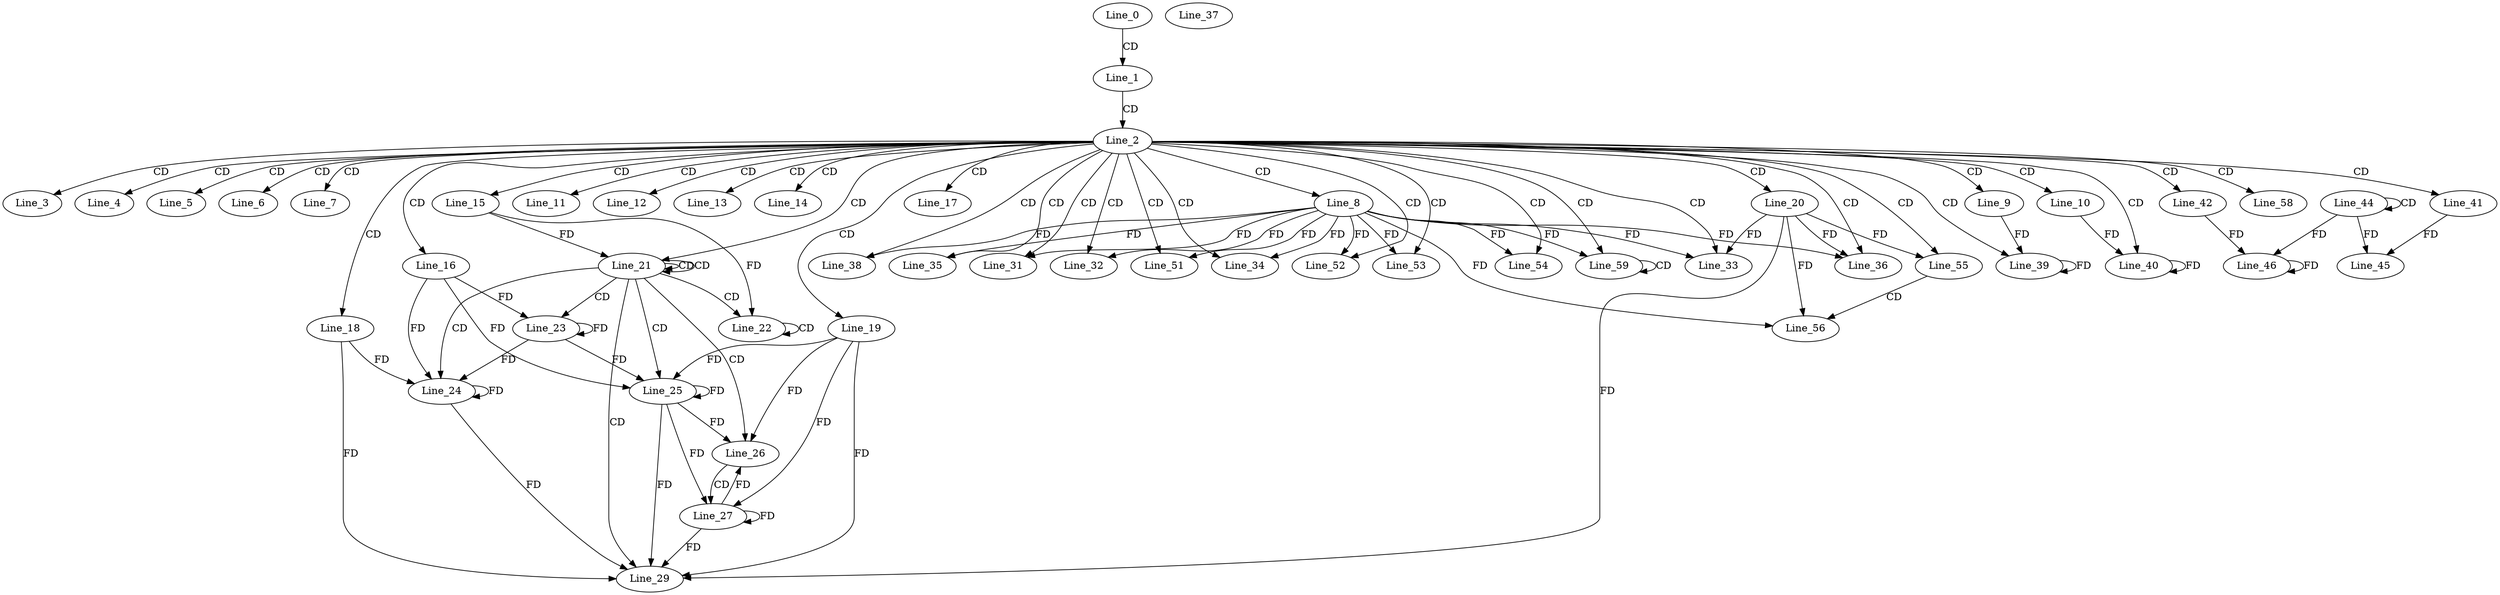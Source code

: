 digraph G {
  Line_0;
  Line_1;
  Line_2;
  Line_3;
  Line_4;
  Line_5;
  Line_6;
  Line_7;
  Line_8;
  Line_9;
  Line_10;
  Line_11;
  Line_12;
  Line_13;
  Line_14;
  Line_15;
  Line_16;
  Line_17;
  Line_18;
  Line_19;
  Line_20;
  Line_21;
  Line_21;
  Line_22;
  Line_22;
  Line_23;
  Line_24;
  Line_24;
  Line_25;
  Line_25;
  Line_26;
  Line_26;
  Line_26;
  Line_27;
  Line_27;
  Line_27;
  Line_29;
  Line_31;
  Line_32;
  Line_33;
  Line_33;
  Line_34;
  Line_35;
  Line_36;
  Line_36;
  Line_37;
  Line_38;
  Line_39;
  Line_40;
  Line_41;
  Line_42;
  Line_44;
  Line_44;
  Line_45;
  Line_45;
  Line_46;
  Line_46;
  Line_51;
  Line_52;
  Line_53;
  Line_54;
  Line_55;
  Line_55;
  Line_56;
  Line_56;
  Line_58;
  Line_59;
  Line_59;
  Line_0 -> Line_1 [ label="CD" ];
  Line_1 -> Line_2 [ label="CD" ];
  Line_2 -> Line_3 [ label="CD" ];
  Line_2 -> Line_4 [ label="CD" ];
  Line_2 -> Line_5 [ label="CD" ];
  Line_2 -> Line_6 [ label="CD" ];
  Line_2 -> Line_7 [ label="CD" ];
  Line_2 -> Line_8 [ label="CD" ];
  Line_2 -> Line_9 [ label="CD" ];
  Line_2 -> Line_10 [ label="CD" ];
  Line_2 -> Line_11 [ label="CD" ];
  Line_2 -> Line_12 [ label="CD" ];
  Line_2 -> Line_13 [ label="CD" ];
  Line_2 -> Line_14 [ label="CD" ];
  Line_2 -> Line_15 [ label="CD" ];
  Line_2 -> Line_16 [ label="CD" ];
  Line_2 -> Line_17 [ label="CD" ];
  Line_2 -> Line_18 [ label="CD" ];
  Line_2 -> Line_19 [ label="CD" ];
  Line_2 -> Line_20 [ label="CD" ];
  Line_2 -> Line_21 [ label="CD" ];
  Line_21 -> Line_21 [ label="CD" ];
  Line_21 -> Line_21 [ label="CD" ];
  Line_15 -> Line_21 [ label="FD" ];
  Line_21 -> Line_22 [ label="CD" ];
  Line_22 -> Line_22 [ label="CD" ];
  Line_15 -> Line_22 [ label="FD" ];
  Line_21 -> Line_23 [ label="CD" ];
  Line_23 -> Line_23 [ label="FD" ];
  Line_16 -> Line_23 [ label="FD" ];
  Line_21 -> Line_24 [ label="CD" ];
  Line_24 -> Line_24 [ label="FD" ];
  Line_18 -> Line_24 [ label="FD" ];
  Line_23 -> Line_24 [ label="FD" ];
  Line_16 -> Line_24 [ label="FD" ];
  Line_21 -> Line_25 [ label="CD" ];
  Line_25 -> Line_25 [ label="FD" ];
  Line_19 -> Line_25 [ label="FD" ];
  Line_23 -> Line_25 [ label="FD" ];
  Line_16 -> Line_25 [ label="FD" ];
  Line_21 -> Line_26 [ label="CD" ];
  Line_25 -> Line_26 [ label="FD" ];
  Line_19 -> Line_26 [ label="FD" ];
  Line_26 -> Line_27 [ label="CD" ];
  Line_25 -> Line_27 [ label="FD" ];
  Line_27 -> Line_27 [ label="FD" ];
  Line_19 -> Line_27 [ label="FD" ];
  Line_21 -> Line_29 [ label="CD" ];
  Line_20 -> Line_29 [ label="FD" ];
  Line_24 -> Line_29 [ label="FD" ];
  Line_18 -> Line_29 [ label="FD" ];
  Line_25 -> Line_29 [ label="FD" ];
  Line_27 -> Line_29 [ label="FD" ];
  Line_19 -> Line_29 [ label="FD" ];
  Line_2 -> Line_31 [ label="CD" ];
  Line_8 -> Line_31 [ label="FD" ];
  Line_2 -> Line_32 [ label="CD" ];
  Line_8 -> Line_32 [ label="FD" ];
  Line_2 -> Line_33 [ label="CD" ];
  Line_8 -> Line_33 [ label="FD" ];
  Line_20 -> Line_33 [ label="FD" ];
  Line_2 -> Line_34 [ label="CD" ];
  Line_8 -> Line_34 [ label="FD" ];
  Line_2 -> Line_35 [ label="CD" ];
  Line_8 -> Line_35 [ label="FD" ];
  Line_2 -> Line_36 [ label="CD" ];
  Line_8 -> Line_36 [ label="FD" ];
  Line_20 -> Line_36 [ label="FD" ];
  Line_2 -> Line_38 [ label="CD" ];
  Line_8 -> Line_38 [ label="FD" ];
  Line_2 -> Line_39 [ label="CD" ];
  Line_9 -> Line_39 [ label="FD" ];
  Line_39 -> Line_39 [ label="FD" ];
  Line_2 -> Line_40 [ label="CD" ];
  Line_10 -> Line_40 [ label="FD" ];
  Line_40 -> Line_40 [ label="FD" ];
  Line_2 -> Line_41 [ label="CD" ];
  Line_2 -> Line_42 [ label="CD" ];
  Line_44 -> Line_44 [ label="CD" ];
  Line_44 -> Line_45 [ label="FD" ];
  Line_41 -> Line_45 [ label="FD" ];
  Line_42 -> Line_46 [ label="FD" ];
  Line_46 -> Line_46 [ label="FD" ];
  Line_44 -> Line_46 [ label="FD" ];
  Line_2 -> Line_51 [ label="CD" ];
  Line_8 -> Line_51 [ label="FD" ];
  Line_2 -> Line_52 [ label="CD" ];
  Line_8 -> Line_52 [ label="FD" ];
  Line_2 -> Line_53 [ label="CD" ];
  Line_8 -> Line_53 [ label="FD" ];
  Line_2 -> Line_54 [ label="CD" ];
  Line_8 -> Line_54 [ label="FD" ];
  Line_2 -> Line_55 [ label="CD" ];
  Line_20 -> Line_55 [ label="FD" ];
  Line_55 -> Line_56 [ label="CD" ];
  Line_8 -> Line_56 [ label="FD" ];
  Line_20 -> Line_56 [ label="FD" ];
  Line_2 -> Line_58 [ label="CD" ];
  Line_2 -> Line_59 [ label="CD" ];
  Line_59 -> Line_59 [ label="CD" ];
  Line_8 -> Line_59 [ label="FD" ];
  Line_27 -> Line_26 [ label="FD" ];
}
